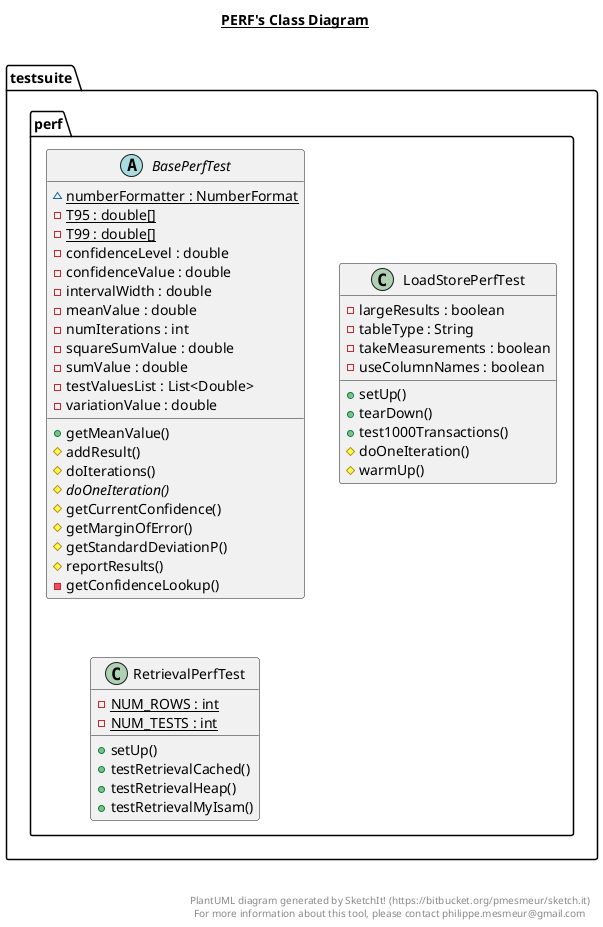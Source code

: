 @startuml

title __PERF's Class Diagram__\n

  namespace testsuite {
    namespace perf {
      abstract class testsuite.perf.BasePerfTest {
          {static} ~ numberFormatter : NumberFormat
          {static} - T95 : double[]
          {static} - T99 : double[]
          - confidenceLevel : double
          - confidenceValue : double
          - intervalWidth : double
          - meanValue : double
          - numIterations : int
          - squareSumValue : double
          - sumValue : double
          - testValuesList : List<Double>
          - variationValue : double
          + getMeanValue()
          # addResult()
          # doIterations()
          {abstract} # doOneIteration()
          # getCurrentConfidence()
          # getMarginOfError()
          # getStandardDeviationP()
          # reportResults()
          - getConfidenceLookup()
      }
    }
  }
  

  namespace testsuite {
    namespace perf {
      class testsuite.perf.LoadStorePerfTest {
          - largeResults : boolean
          - tableType : String
          - takeMeasurements : boolean
          - useColumnNames : boolean
          + setUp()
          + tearDown()
          + test1000Transactions()
          # doOneIteration()
          # warmUp()
      }
    }
  }
  

  namespace testsuite {
    namespace perf {
      class testsuite.perf.RetrievalPerfTest {
          {static} - NUM_ROWS : int
          {static} - NUM_TESTS : int
          + setUp()
          + testRetrievalCached()
          + testRetrievalHeap()
          + testRetrievalMyIsam()
      }
    }
  }
  



right footer


PlantUML diagram generated by SketchIt! (https://bitbucket.org/pmesmeur/sketch.it)
For more information about this tool, please contact philippe.mesmeur@gmail.com
endfooter

@enduml
